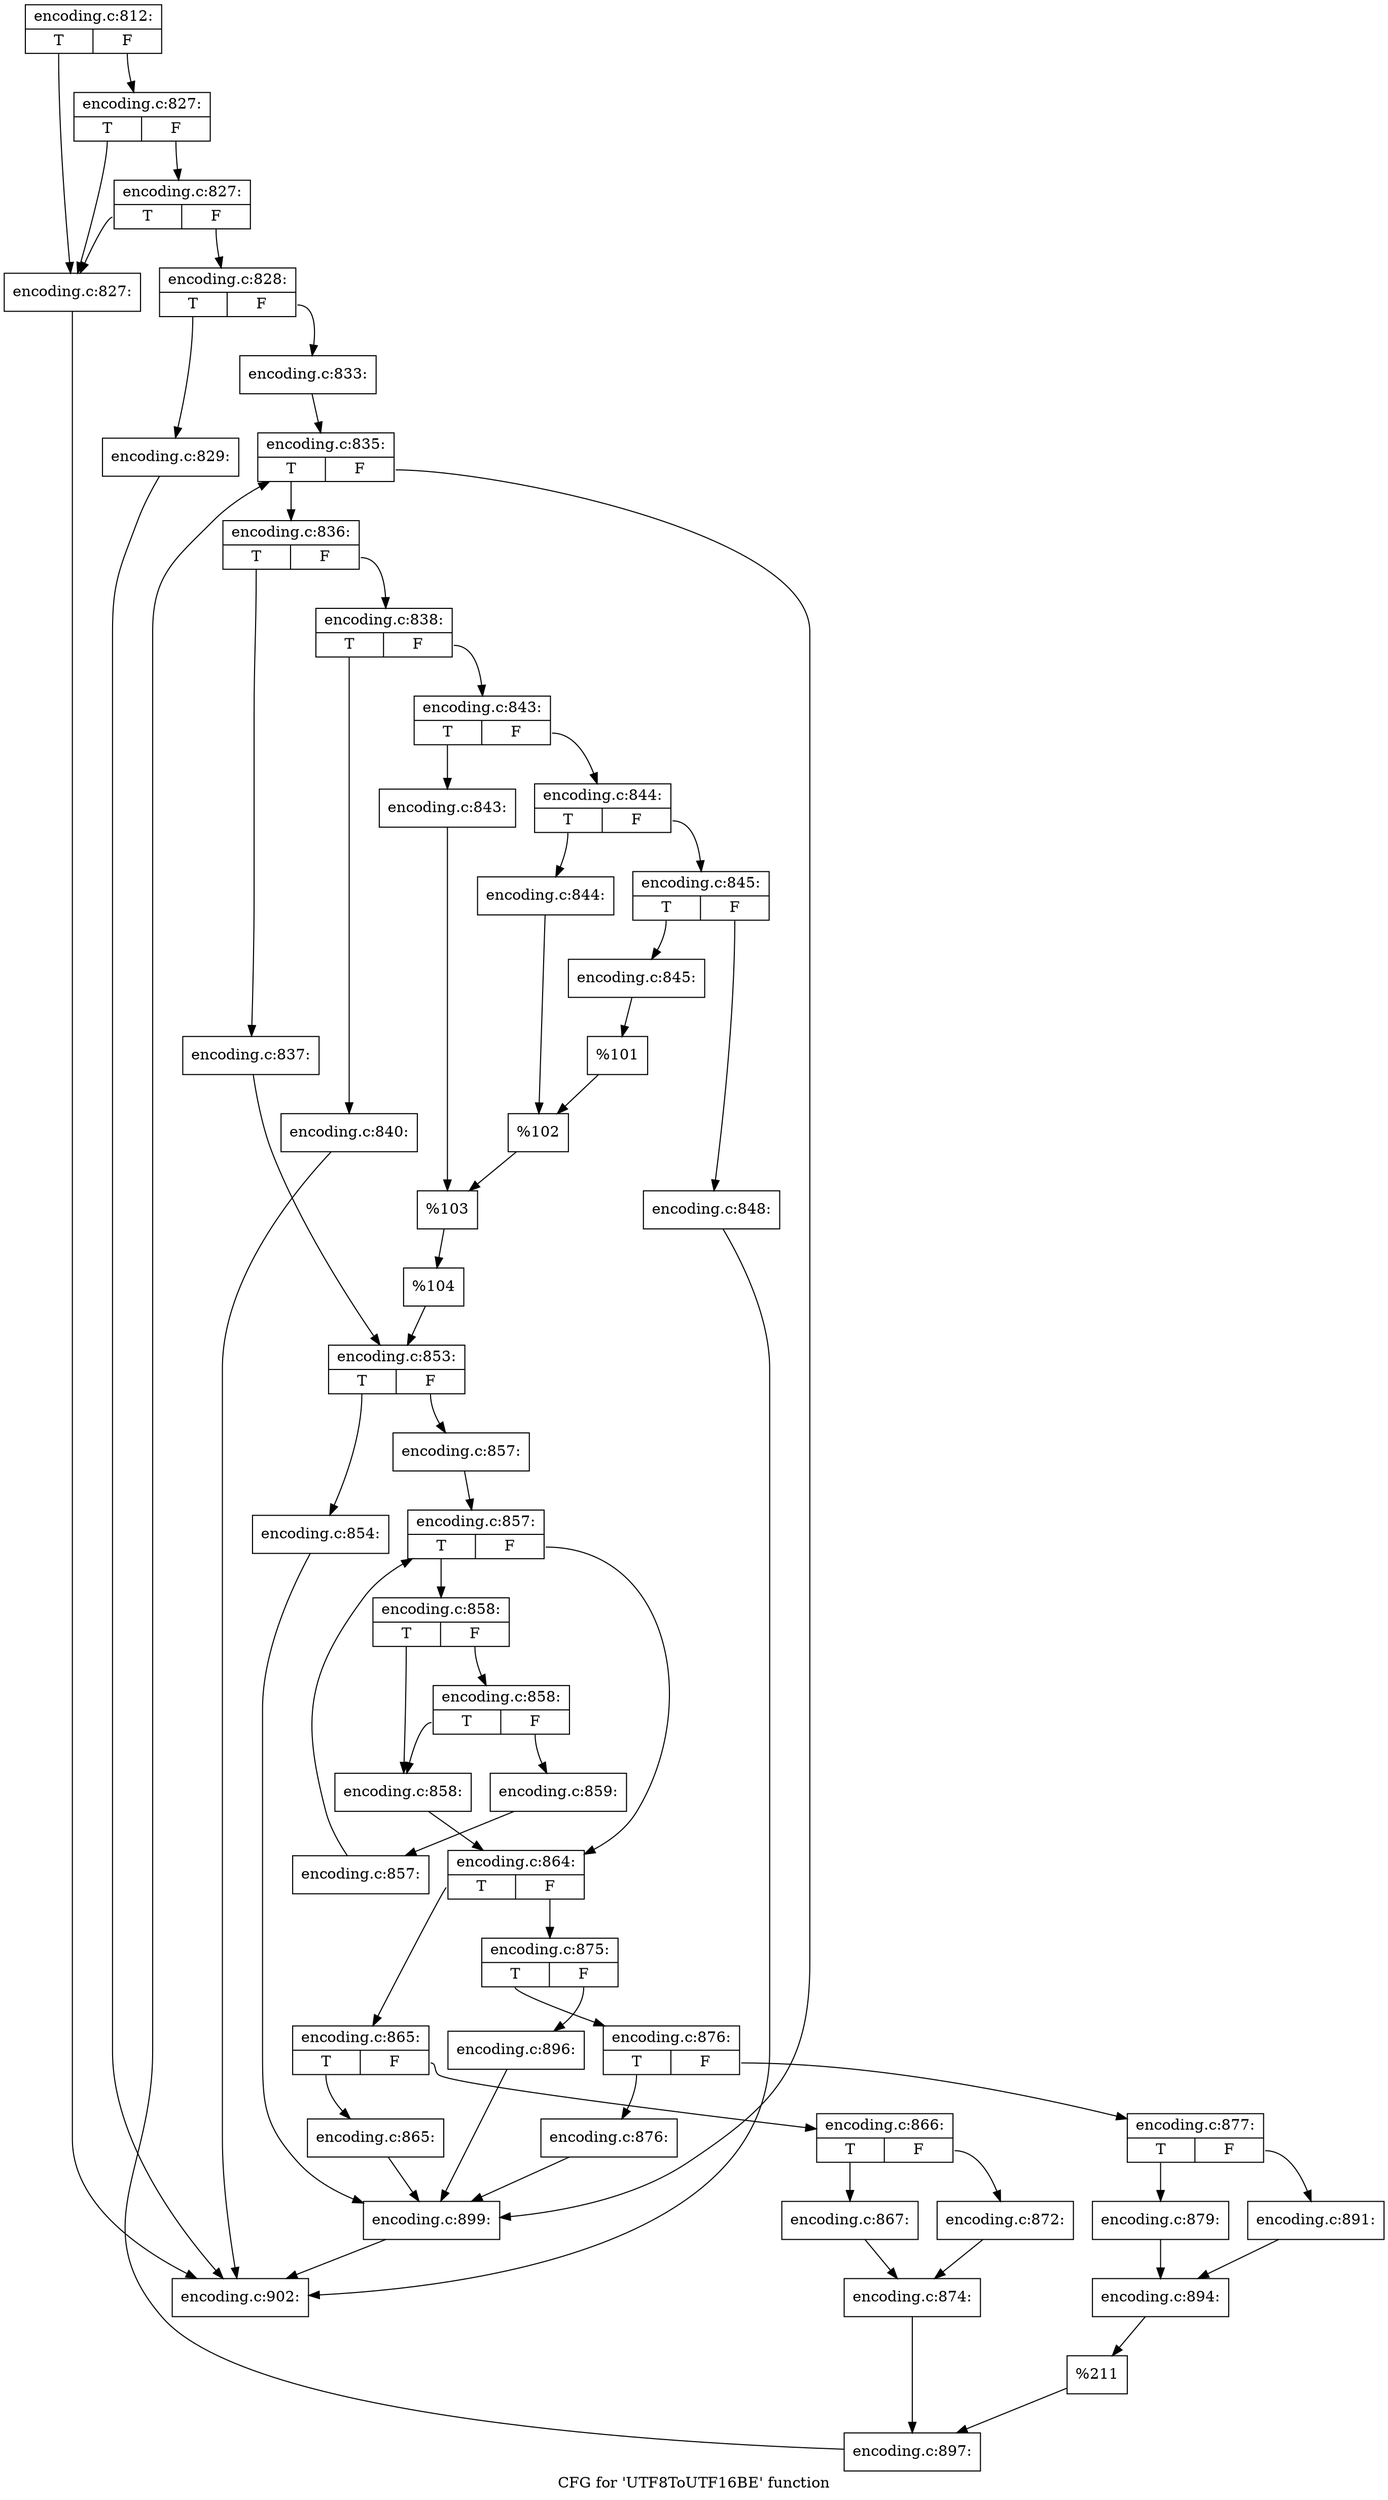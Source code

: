digraph "CFG for 'UTF8ToUTF16BE' function" {
	label="CFG for 'UTF8ToUTF16BE' function";

	Node0x46fa5f0 [shape=record,label="{encoding.c:812:|{<s0>T|<s1>F}}"];
	Node0x46fa5f0:s0 -> Node0x46fdcc0;
	Node0x46fa5f0:s1 -> Node0x46fdde0;
	Node0x46fdde0 [shape=record,label="{encoding.c:827:|{<s0>T|<s1>F}}"];
	Node0x46fdde0:s0 -> Node0x46fdcc0;
	Node0x46fdde0:s1 -> Node0x46fdd60;
	Node0x46fdd60 [shape=record,label="{encoding.c:827:|{<s0>T|<s1>F}}"];
	Node0x46fdd60:s0 -> Node0x46fdcc0;
	Node0x46fdd60:s1 -> Node0x46fdd10;
	Node0x46fdcc0 [shape=record,label="{encoding.c:827:}"];
	Node0x46fdcc0 -> Node0x46fb0a0;
	Node0x46fdd10 [shape=record,label="{encoding.c:828:|{<s0>T|<s1>F}}"];
	Node0x46fdd10:s0 -> Node0x46fe700;
	Node0x46fdd10:s1 -> Node0x46fe750;
	Node0x46fe700 [shape=record,label="{encoding.c:829:}"];
	Node0x46fe700 -> Node0x46fb0a0;
	Node0x46fe750 [shape=record,label="{encoding.c:833:}"];
	Node0x46fe750 -> Node0x46ff7f0;
	Node0x46ff7f0 [shape=record,label="{encoding.c:835:|{<s0>T|<s1>F}}"];
	Node0x46ff7f0:s0 -> Node0x46ffc10;
	Node0x46ff7f0:s1 -> Node0x46ffa10;
	Node0x46ffc10 [shape=record,label="{encoding.c:836:|{<s0>T|<s1>F}}"];
	Node0x46ffc10:s0 -> Node0x47000c0;
	Node0x46ffc10:s1 -> Node0x4700160;
	Node0x47000c0 [shape=record,label="{encoding.c:837:}"];
	Node0x47000c0 -> Node0x4700110;
	Node0x4700160 [shape=record,label="{encoding.c:838:|{<s0>T|<s1>F}}"];
	Node0x4700160:s0 -> Node0x4700800;
	Node0x4700160:s1 -> Node0x47008a0;
	Node0x4700800 [shape=record,label="{encoding.c:840:}"];
	Node0x4700800 -> Node0x46fb0a0;
	Node0x47008a0 [shape=record,label="{encoding.c:843:|{<s0>T|<s1>F}}"];
	Node0x47008a0:s0 -> Node0x4701740;
	Node0x47008a0:s1 -> Node0x47017e0;
	Node0x4701740 [shape=record,label="{encoding.c:843:}"];
	Node0x4701740 -> Node0x4701790;
	Node0x47017e0 [shape=record,label="{encoding.c:844:|{<s0>T|<s1>F}}"];
	Node0x47017e0:s0 -> Node0x4701f60;
	Node0x47017e0:s1 -> Node0x4702000;
	Node0x4701f60 [shape=record,label="{encoding.c:844:}"];
	Node0x4701f60 -> Node0x4701fb0;
	Node0x4702000 [shape=record,label="{encoding.c:845:|{<s0>T|<s1>F}}"];
	Node0x4702000:s0 -> Node0x4702780;
	Node0x4702000:s1 -> Node0x4702820;
	Node0x4702780 [shape=record,label="{encoding.c:845:}"];
	Node0x4702780 -> Node0x47027d0;
	Node0x4702820 [shape=record,label="{encoding.c:848:}"];
	Node0x4702820 -> Node0x46fb0a0;
	Node0x47027d0 [shape=record,label="{%101}"];
	Node0x47027d0 -> Node0x4701fb0;
	Node0x4701fb0 [shape=record,label="{%102}"];
	Node0x4701fb0 -> Node0x4701790;
	Node0x4701790 [shape=record,label="{%103}"];
	Node0x4701790 -> Node0x4700850;
	Node0x4700850 [shape=record,label="{%104}"];
	Node0x4700850 -> Node0x4700110;
	Node0x4700110 [shape=record,label="{encoding.c:853:|{<s0>T|<s1>F}}"];
	Node0x4700110:s0 -> Node0x47f6090;
	Node0x4700110:s1 -> Node0x47f60e0;
	Node0x47f6090 [shape=record,label="{encoding.c:854:}"];
	Node0x47f6090 -> Node0x46ffa10;
	Node0x47f60e0 [shape=record,label="{encoding.c:857:}"];
	Node0x47f60e0 -> Node0x47f6840;
	Node0x47f6840 [shape=record,label="{encoding.c:857:|{<s0>T|<s1>F}}"];
	Node0x47f6840:s0 -> Node0x47f6b20;
	Node0x47f6840:s1 -> Node0x47f67b0;
	Node0x47f6b20 [shape=record,label="{encoding.c:858:|{<s0>T|<s1>F}}"];
	Node0x47f6b20:s0 -> Node0x47f6da0;
	Node0x47f6b20:s1 -> Node0x47f6e40;
	Node0x47f6e40 [shape=record,label="{encoding.c:858:|{<s0>T|<s1>F}}"];
	Node0x47f6e40:s0 -> Node0x47f6da0;
	Node0x47f6e40:s1 -> Node0x47f6df0;
	Node0x47f6da0 [shape=record,label="{encoding.c:858:}"];
	Node0x47f6da0 -> Node0x47f67b0;
	Node0x47f6df0 [shape=record,label="{encoding.c:859:}"];
	Node0x47f6df0 -> Node0x47f6a90;
	Node0x47f6a90 [shape=record,label="{encoding.c:857:}"];
	Node0x47f6a90 -> Node0x47f6840;
	Node0x47f67b0 [shape=record,label="{encoding.c:864:|{<s0>T|<s1>F}}"];
	Node0x47f67b0:s0 -> Node0x47f80b0;
	Node0x47f67b0:s1 -> Node0x47f8150;
	Node0x47f80b0 [shape=record,label="{encoding.c:865:|{<s0>T|<s1>F}}"];
	Node0x47f80b0:s0 -> Node0x47f8510;
	Node0x47f80b0:s1 -> Node0x47f8560;
	Node0x47f8510 [shape=record,label="{encoding.c:865:}"];
	Node0x47f8510 -> Node0x46ffa10;
	Node0x47f8560 [shape=record,label="{encoding.c:866:|{<s0>T|<s1>F}}"];
	Node0x47f8560:s0 -> Node0x47f8910;
	Node0x47f8560:s1 -> Node0x47f89b0;
	Node0x47f8910 [shape=record,label="{encoding.c:867:}"];
	Node0x47f8910 -> Node0x47f8960;
	Node0x47f89b0 [shape=record,label="{encoding.c:872:}"];
	Node0x47f89b0 -> Node0x47f8960;
	Node0x47f8960 [shape=record,label="{encoding.c:874:}"];
	Node0x47f8960 -> Node0x47f8100;
	Node0x47f8150 [shape=record,label="{encoding.c:875:|{<s0>T|<s1>F}}"];
	Node0x47f8150:s0 -> Node0x47f9d60;
	Node0x47f8150:s1 -> Node0x47f9e00;
	Node0x47f9d60 [shape=record,label="{encoding.c:876:|{<s0>T|<s1>F}}"];
	Node0x47f9d60:s0 -> Node0x47fa1c0;
	Node0x47f9d60:s1 -> Node0x47fa210;
	Node0x47fa1c0 [shape=record,label="{encoding.c:876:}"];
	Node0x47fa1c0 -> Node0x46ffa10;
	Node0x47fa210 [shape=record,label="{encoding.c:877:|{<s0>T|<s1>F}}"];
	Node0x47fa210:s0 -> Node0x47fa8a0;
	Node0x47fa210:s1 -> Node0x47fa940;
	Node0x47fa8a0 [shape=record,label="{encoding.c:879:}"];
	Node0x47fa8a0 -> Node0x47fa8f0;
	Node0x47fa940 [shape=record,label="{encoding.c:891:}"];
	Node0x47fa940 -> Node0x47fa8f0;
	Node0x47fa8f0 [shape=record,label="{encoding.c:894:}"];
	Node0x47fa8f0 -> Node0x47f9db0;
	Node0x47f9e00 [shape=record,label="{encoding.c:896:}"];
	Node0x47f9e00 -> Node0x46ffa10;
	Node0x47f9db0 [shape=record,label="{%211}"];
	Node0x47f9db0 -> Node0x47f8100;
	Node0x47f8100 [shape=record,label="{encoding.c:897:}"];
	Node0x47f8100 -> Node0x46ff7f0;
	Node0x46ffa10 [shape=record,label="{encoding.c:899:}"];
	Node0x46ffa10 -> Node0x46fb0a0;
	Node0x46fb0a0 [shape=record,label="{encoding.c:902:}"];
}
